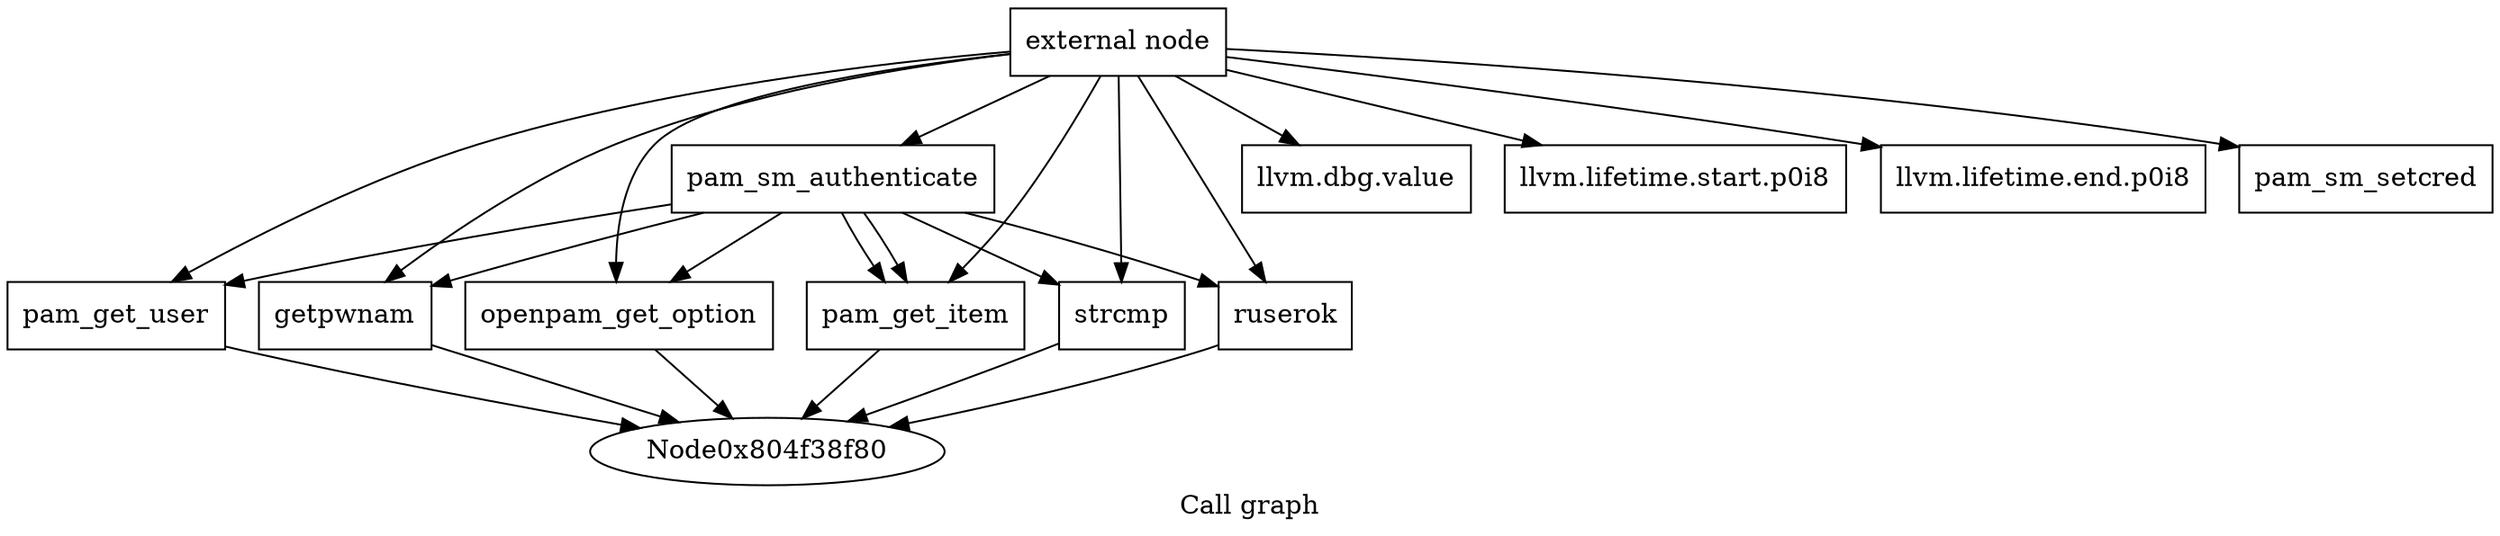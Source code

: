digraph "Call graph" {
	label="Call graph";

	Node0x804f38f50 [shape=record,label="{external node}"];
	Node0x804f38f50 -> Node0x804f38fe0;
	Node0x804f38f50 -> Node0x804f39280;
	Node0x804f38f50 -> Node0x804f392e0;
	Node0x804f38f50 -> Node0x804f39040;
	Node0x804f38f50 -> Node0x804f390a0;
	Node0x804f38f50 -> Node0x804f39100;
	Node0x804f38f50 -> Node0x804f39160;
	Node0x804f38f50 -> Node0x804f391c0;
	Node0x804f38f50 -> Node0x804f39220;
	Node0x804f38f50 -> Node0x804f39340;
	Node0x804f38f50 -> Node0x804f393a0;
	Node0x804f38fe0 [shape=record,label="{pam_sm_authenticate}"];
	Node0x804f38fe0 -> Node0x804f39040;
	Node0x804f38fe0 -> Node0x804f390a0;
	Node0x804f38fe0 -> Node0x804f39100;
	Node0x804f38fe0 -> Node0x804f39160;
	Node0x804f38fe0 -> Node0x804f39160;
	Node0x804f38fe0 -> Node0x804f391c0;
	Node0x804f38fe0 -> Node0x804f39220;
	Node0x804f39280 [shape=record,label="{llvm.dbg.value}"];
	Node0x804f392e0 [shape=record,label="{llvm.lifetime.start.p0i8}"];
	Node0x804f39040 [shape=record,label="{pam_get_user}"];
	Node0x804f39040 -> Node0x804f38f80;
	Node0x804f390a0 [shape=record,label="{getpwnam}"];
	Node0x804f390a0 -> Node0x804f38f80;
	Node0x804f39100 [shape=record,label="{openpam_get_option}"];
	Node0x804f39100 -> Node0x804f38f80;
	Node0x804f39160 [shape=record,label="{pam_get_item}"];
	Node0x804f39160 -> Node0x804f38f80;
	Node0x804f391c0 [shape=record,label="{strcmp}"];
	Node0x804f391c0 -> Node0x804f38f80;
	Node0x804f39220 [shape=record,label="{ruserok}"];
	Node0x804f39220 -> Node0x804f38f80;
	Node0x804f39340 [shape=record,label="{llvm.lifetime.end.p0i8}"];
	Node0x804f393a0 [shape=record,label="{pam_sm_setcred}"];
}
